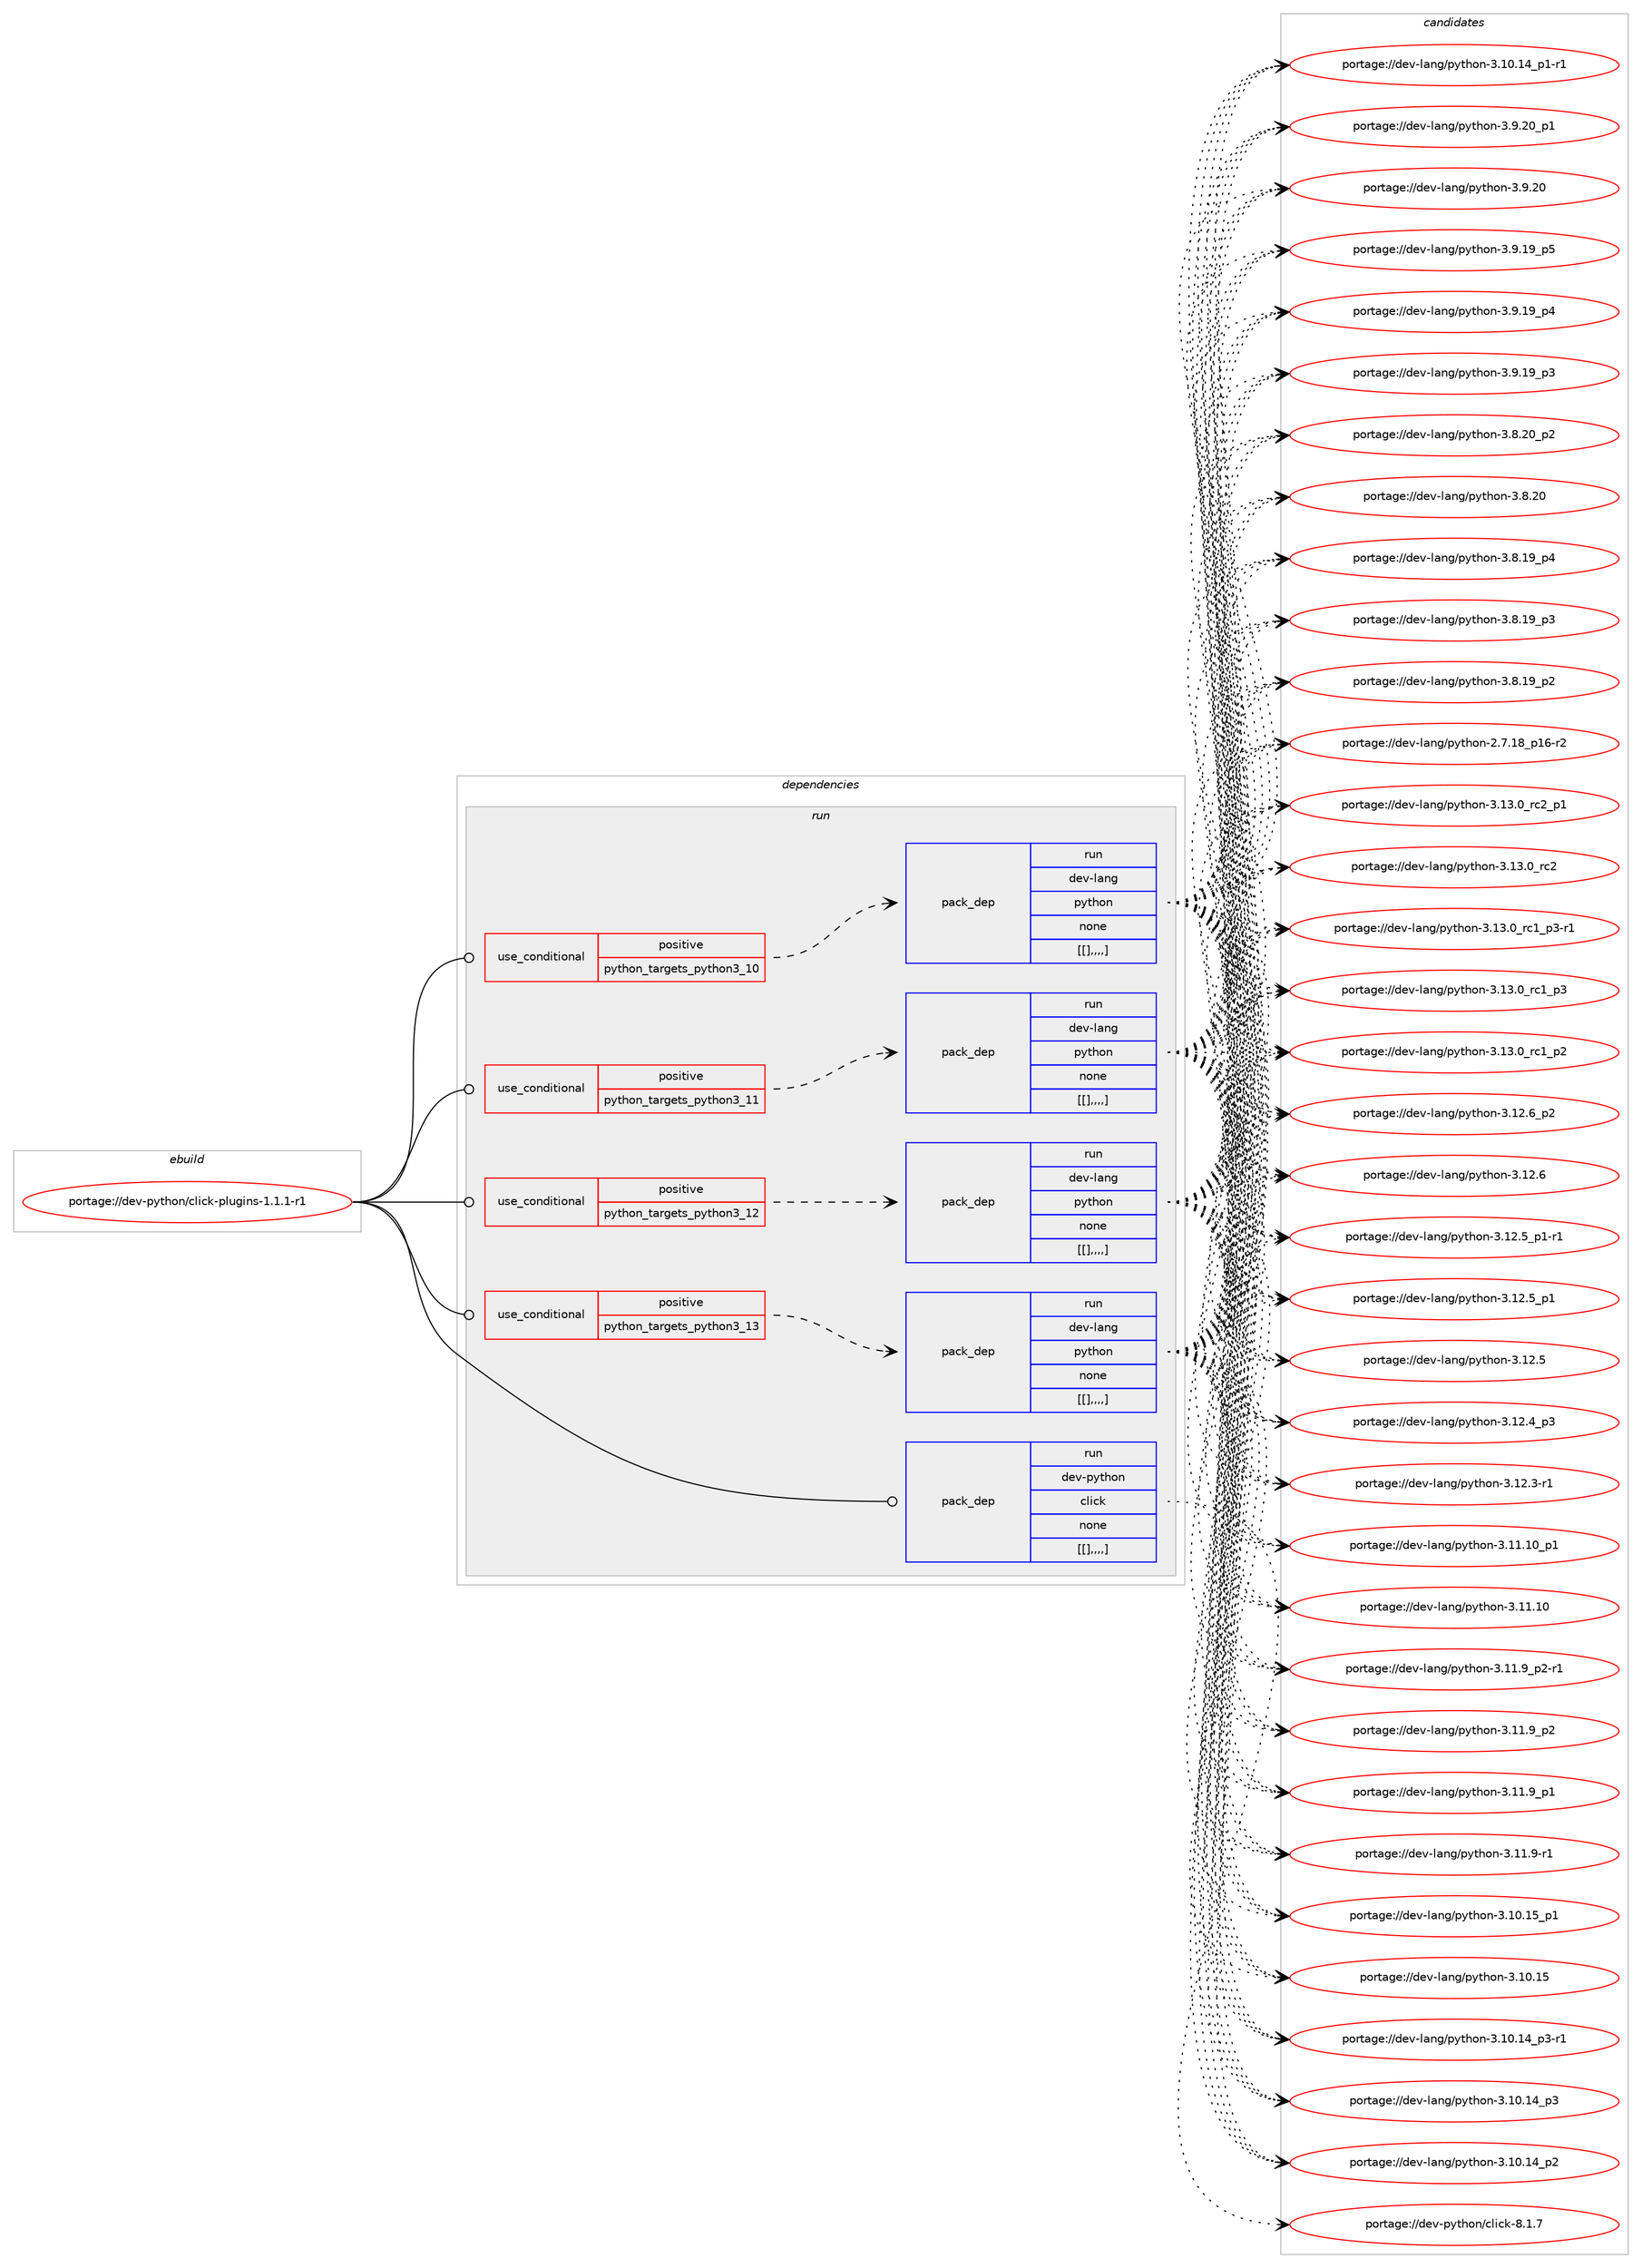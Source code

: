 digraph prolog {

# *************
# Graph options
# *************

newrank=true;
concentrate=true;
compound=true;
graph [rankdir=LR,fontname=Helvetica,fontsize=10,ranksep=1.5];#, ranksep=2.5, nodesep=0.2];
edge  [arrowhead=vee];
node  [fontname=Helvetica,fontsize=10];

# **********
# The ebuild
# **********

subgraph cluster_leftcol {
color=gray;
label=<<i>ebuild</i>>;
id [label="portage://dev-python/click-plugins-1.1.1-r1", color=red, width=4, href="../dev-python/click-plugins-1.1.1-r1.svg"];
}

# ****************
# The dependencies
# ****************

subgraph cluster_midcol {
color=gray;
label=<<i>dependencies</i>>;
subgraph cluster_compile {
fillcolor="#eeeeee";
style=filled;
label=<<i>compile</i>>;
}
subgraph cluster_compileandrun {
fillcolor="#eeeeee";
style=filled;
label=<<i>compile and run</i>>;
}
subgraph cluster_run {
fillcolor="#eeeeee";
style=filled;
label=<<i>run</i>>;
subgraph cond32846 {
dependency145584 [label=<<TABLE BORDER="0" CELLBORDER="1" CELLSPACING="0" CELLPADDING="4"><TR><TD ROWSPAN="3" CELLPADDING="10">use_conditional</TD></TR><TR><TD>positive</TD></TR><TR><TD>python_targets_python3_10</TD></TR></TABLE>>, shape=none, color=red];
subgraph pack111526 {
dependency145585 [label=<<TABLE BORDER="0" CELLBORDER="1" CELLSPACING="0" CELLPADDING="4" WIDTH="220"><TR><TD ROWSPAN="6" CELLPADDING="30">pack_dep</TD></TR><TR><TD WIDTH="110">run</TD></TR><TR><TD>dev-lang</TD></TR><TR><TD>python</TD></TR><TR><TD>none</TD></TR><TR><TD>[[],,,,]</TD></TR></TABLE>>, shape=none, color=blue];
}
dependency145584:e -> dependency145585:w [weight=20,style="dashed",arrowhead="vee"];
}
id:e -> dependency145584:w [weight=20,style="solid",arrowhead="odot"];
subgraph cond32847 {
dependency145586 [label=<<TABLE BORDER="0" CELLBORDER="1" CELLSPACING="0" CELLPADDING="4"><TR><TD ROWSPAN="3" CELLPADDING="10">use_conditional</TD></TR><TR><TD>positive</TD></TR><TR><TD>python_targets_python3_11</TD></TR></TABLE>>, shape=none, color=red];
subgraph pack111527 {
dependency145587 [label=<<TABLE BORDER="0" CELLBORDER="1" CELLSPACING="0" CELLPADDING="4" WIDTH="220"><TR><TD ROWSPAN="6" CELLPADDING="30">pack_dep</TD></TR><TR><TD WIDTH="110">run</TD></TR><TR><TD>dev-lang</TD></TR><TR><TD>python</TD></TR><TR><TD>none</TD></TR><TR><TD>[[],,,,]</TD></TR></TABLE>>, shape=none, color=blue];
}
dependency145586:e -> dependency145587:w [weight=20,style="dashed",arrowhead="vee"];
}
id:e -> dependency145586:w [weight=20,style="solid",arrowhead="odot"];
subgraph cond32848 {
dependency145588 [label=<<TABLE BORDER="0" CELLBORDER="1" CELLSPACING="0" CELLPADDING="4"><TR><TD ROWSPAN="3" CELLPADDING="10">use_conditional</TD></TR><TR><TD>positive</TD></TR><TR><TD>python_targets_python3_12</TD></TR></TABLE>>, shape=none, color=red];
subgraph pack111528 {
dependency145589 [label=<<TABLE BORDER="0" CELLBORDER="1" CELLSPACING="0" CELLPADDING="4" WIDTH="220"><TR><TD ROWSPAN="6" CELLPADDING="30">pack_dep</TD></TR><TR><TD WIDTH="110">run</TD></TR><TR><TD>dev-lang</TD></TR><TR><TD>python</TD></TR><TR><TD>none</TD></TR><TR><TD>[[],,,,]</TD></TR></TABLE>>, shape=none, color=blue];
}
dependency145588:e -> dependency145589:w [weight=20,style="dashed",arrowhead="vee"];
}
id:e -> dependency145588:w [weight=20,style="solid",arrowhead="odot"];
subgraph cond32849 {
dependency145590 [label=<<TABLE BORDER="0" CELLBORDER="1" CELLSPACING="0" CELLPADDING="4"><TR><TD ROWSPAN="3" CELLPADDING="10">use_conditional</TD></TR><TR><TD>positive</TD></TR><TR><TD>python_targets_python3_13</TD></TR></TABLE>>, shape=none, color=red];
subgraph pack111529 {
dependency145591 [label=<<TABLE BORDER="0" CELLBORDER="1" CELLSPACING="0" CELLPADDING="4" WIDTH="220"><TR><TD ROWSPAN="6" CELLPADDING="30">pack_dep</TD></TR><TR><TD WIDTH="110">run</TD></TR><TR><TD>dev-lang</TD></TR><TR><TD>python</TD></TR><TR><TD>none</TD></TR><TR><TD>[[],,,,]</TD></TR></TABLE>>, shape=none, color=blue];
}
dependency145590:e -> dependency145591:w [weight=20,style="dashed",arrowhead="vee"];
}
id:e -> dependency145590:w [weight=20,style="solid",arrowhead="odot"];
subgraph pack111530 {
dependency145592 [label=<<TABLE BORDER="0" CELLBORDER="1" CELLSPACING="0" CELLPADDING="4" WIDTH="220"><TR><TD ROWSPAN="6" CELLPADDING="30">pack_dep</TD></TR><TR><TD WIDTH="110">run</TD></TR><TR><TD>dev-python</TD></TR><TR><TD>click</TD></TR><TR><TD>none</TD></TR><TR><TD>[[],,,,]</TD></TR></TABLE>>, shape=none, color=blue];
}
id:e -> dependency145592:w [weight=20,style="solid",arrowhead="odot"];
}
}

# **************
# The candidates
# **************

subgraph cluster_choices {
rank=same;
color=gray;
label=<<i>candidates</i>>;

subgraph choice111526 {
color=black;
nodesep=1;
choice100101118451089711010347112121116104111110455146495146489511499509511249 [label="portage://dev-lang/python-3.13.0_rc2_p1", color=red, width=4,href="../dev-lang/python-3.13.0_rc2_p1.svg"];
choice10010111845108971101034711212111610411111045514649514648951149950 [label="portage://dev-lang/python-3.13.0_rc2", color=red, width=4,href="../dev-lang/python-3.13.0_rc2.svg"];
choice1001011184510897110103471121211161041111104551464951464895114994995112514511449 [label="portage://dev-lang/python-3.13.0_rc1_p3-r1", color=red, width=4,href="../dev-lang/python-3.13.0_rc1_p3-r1.svg"];
choice100101118451089711010347112121116104111110455146495146489511499499511251 [label="portage://dev-lang/python-3.13.0_rc1_p3", color=red, width=4,href="../dev-lang/python-3.13.0_rc1_p3.svg"];
choice100101118451089711010347112121116104111110455146495146489511499499511250 [label="portage://dev-lang/python-3.13.0_rc1_p2", color=red, width=4,href="../dev-lang/python-3.13.0_rc1_p2.svg"];
choice100101118451089711010347112121116104111110455146495046549511250 [label="portage://dev-lang/python-3.12.6_p2", color=red, width=4,href="../dev-lang/python-3.12.6_p2.svg"];
choice10010111845108971101034711212111610411111045514649504654 [label="portage://dev-lang/python-3.12.6", color=red, width=4,href="../dev-lang/python-3.12.6.svg"];
choice1001011184510897110103471121211161041111104551464950465395112494511449 [label="portage://dev-lang/python-3.12.5_p1-r1", color=red, width=4,href="../dev-lang/python-3.12.5_p1-r1.svg"];
choice100101118451089711010347112121116104111110455146495046539511249 [label="portage://dev-lang/python-3.12.5_p1", color=red, width=4,href="../dev-lang/python-3.12.5_p1.svg"];
choice10010111845108971101034711212111610411111045514649504653 [label="portage://dev-lang/python-3.12.5", color=red, width=4,href="../dev-lang/python-3.12.5.svg"];
choice100101118451089711010347112121116104111110455146495046529511251 [label="portage://dev-lang/python-3.12.4_p3", color=red, width=4,href="../dev-lang/python-3.12.4_p3.svg"];
choice100101118451089711010347112121116104111110455146495046514511449 [label="portage://dev-lang/python-3.12.3-r1", color=red, width=4,href="../dev-lang/python-3.12.3-r1.svg"];
choice10010111845108971101034711212111610411111045514649494649489511249 [label="portage://dev-lang/python-3.11.10_p1", color=red, width=4,href="../dev-lang/python-3.11.10_p1.svg"];
choice1001011184510897110103471121211161041111104551464949464948 [label="portage://dev-lang/python-3.11.10", color=red, width=4,href="../dev-lang/python-3.11.10.svg"];
choice1001011184510897110103471121211161041111104551464949465795112504511449 [label="portage://dev-lang/python-3.11.9_p2-r1", color=red, width=4,href="../dev-lang/python-3.11.9_p2-r1.svg"];
choice100101118451089711010347112121116104111110455146494946579511250 [label="portage://dev-lang/python-3.11.9_p2", color=red, width=4,href="../dev-lang/python-3.11.9_p2.svg"];
choice100101118451089711010347112121116104111110455146494946579511249 [label="portage://dev-lang/python-3.11.9_p1", color=red, width=4,href="../dev-lang/python-3.11.9_p1.svg"];
choice100101118451089711010347112121116104111110455146494946574511449 [label="portage://dev-lang/python-3.11.9-r1", color=red, width=4,href="../dev-lang/python-3.11.9-r1.svg"];
choice10010111845108971101034711212111610411111045514649484649539511249 [label="portage://dev-lang/python-3.10.15_p1", color=red, width=4,href="../dev-lang/python-3.10.15_p1.svg"];
choice1001011184510897110103471121211161041111104551464948464953 [label="portage://dev-lang/python-3.10.15", color=red, width=4,href="../dev-lang/python-3.10.15.svg"];
choice100101118451089711010347112121116104111110455146494846495295112514511449 [label="portage://dev-lang/python-3.10.14_p3-r1", color=red, width=4,href="../dev-lang/python-3.10.14_p3-r1.svg"];
choice10010111845108971101034711212111610411111045514649484649529511251 [label="portage://dev-lang/python-3.10.14_p3", color=red, width=4,href="../dev-lang/python-3.10.14_p3.svg"];
choice10010111845108971101034711212111610411111045514649484649529511250 [label="portage://dev-lang/python-3.10.14_p2", color=red, width=4,href="../dev-lang/python-3.10.14_p2.svg"];
choice100101118451089711010347112121116104111110455146494846495295112494511449 [label="portage://dev-lang/python-3.10.14_p1-r1", color=red, width=4,href="../dev-lang/python-3.10.14_p1-r1.svg"];
choice100101118451089711010347112121116104111110455146574650489511249 [label="portage://dev-lang/python-3.9.20_p1", color=red, width=4,href="../dev-lang/python-3.9.20_p1.svg"];
choice10010111845108971101034711212111610411111045514657465048 [label="portage://dev-lang/python-3.9.20", color=red, width=4,href="../dev-lang/python-3.9.20.svg"];
choice100101118451089711010347112121116104111110455146574649579511253 [label="portage://dev-lang/python-3.9.19_p5", color=red, width=4,href="../dev-lang/python-3.9.19_p5.svg"];
choice100101118451089711010347112121116104111110455146574649579511252 [label="portage://dev-lang/python-3.9.19_p4", color=red, width=4,href="../dev-lang/python-3.9.19_p4.svg"];
choice100101118451089711010347112121116104111110455146574649579511251 [label="portage://dev-lang/python-3.9.19_p3", color=red, width=4,href="../dev-lang/python-3.9.19_p3.svg"];
choice100101118451089711010347112121116104111110455146564650489511250 [label="portage://dev-lang/python-3.8.20_p2", color=red, width=4,href="../dev-lang/python-3.8.20_p2.svg"];
choice10010111845108971101034711212111610411111045514656465048 [label="portage://dev-lang/python-3.8.20", color=red, width=4,href="../dev-lang/python-3.8.20.svg"];
choice100101118451089711010347112121116104111110455146564649579511252 [label="portage://dev-lang/python-3.8.19_p4", color=red, width=4,href="../dev-lang/python-3.8.19_p4.svg"];
choice100101118451089711010347112121116104111110455146564649579511251 [label="portage://dev-lang/python-3.8.19_p3", color=red, width=4,href="../dev-lang/python-3.8.19_p3.svg"];
choice100101118451089711010347112121116104111110455146564649579511250 [label="portage://dev-lang/python-3.8.19_p2", color=red, width=4,href="../dev-lang/python-3.8.19_p2.svg"];
choice100101118451089711010347112121116104111110455046554649569511249544511450 [label="portage://dev-lang/python-2.7.18_p16-r2", color=red, width=4,href="../dev-lang/python-2.7.18_p16-r2.svg"];
dependency145585:e -> choice100101118451089711010347112121116104111110455146495146489511499509511249:w [style=dotted,weight="100"];
dependency145585:e -> choice10010111845108971101034711212111610411111045514649514648951149950:w [style=dotted,weight="100"];
dependency145585:e -> choice1001011184510897110103471121211161041111104551464951464895114994995112514511449:w [style=dotted,weight="100"];
dependency145585:e -> choice100101118451089711010347112121116104111110455146495146489511499499511251:w [style=dotted,weight="100"];
dependency145585:e -> choice100101118451089711010347112121116104111110455146495146489511499499511250:w [style=dotted,weight="100"];
dependency145585:e -> choice100101118451089711010347112121116104111110455146495046549511250:w [style=dotted,weight="100"];
dependency145585:e -> choice10010111845108971101034711212111610411111045514649504654:w [style=dotted,weight="100"];
dependency145585:e -> choice1001011184510897110103471121211161041111104551464950465395112494511449:w [style=dotted,weight="100"];
dependency145585:e -> choice100101118451089711010347112121116104111110455146495046539511249:w [style=dotted,weight="100"];
dependency145585:e -> choice10010111845108971101034711212111610411111045514649504653:w [style=dotted,weight="100"];
dependency145585:e -> choice100101118451089711010347112121116104111110455146495046529511251:w [style=dotted,weight="100"];
dependency145585:e -> choice100101118451089711010347112121116104111110455146495046514511449:w [style=dotted,weight="100"];
dependency145585:e -> choice10010111845108971101034711212111610411111045514649494649489511249:w [style=dotted,weight="100"];
dependency145585:e -> choice1001011184510897110103471121211161041111104551464949464948:w [style=dotted,weight="100"];
dependency145585:e -> choice1001011184510897110103471121211161041111104551464949465795112504511449:w [style=dotted,weight="100"];
dependency145585:e -> choice100101118451089711010347112121116104111110455146494946579511250:w [style=dotted,weight="100"];
dependency145585:e -> choice100101118451089711010347112121116104111110455146494946579511249:w [style=dotted,weight="100"];
dependency145585:e -> choice100101118451089711010347112121116104111110455146494946574511449:w [style=dotted,weight="100"];
dependency145585:e -> choice10010111845108971101034711212111610411111045514649484649539511249:w [style=dotted,weight="100"];
dependency145585:e -> choice1001011184510897110103471121211161041111104551464948464953:w [style=dotted,weight="100"];
dependency145585:e -> choice100101118451089711010347112121116104111110455146494846495295112514511449:w [style=dotted,weight="100"];
dependency145585:e -> choice10010111845108971101034711212111610411111045514649484649529511251:w [style=dotted,weight="100"];
dependency145585:e -> choice10010111845108971101034711212111610411111045514649484649529511250:w [style=dotted,weight="100"];
dependency145585:e -> choice100101118451089711010347112121116104111110455146494846495295112494511449:w [style=dotted,weight="100"];
dependency145585:e -> choice100101118451089711010347112121116104111110455146574650489511249:w [style=dotted,weight="100"];
dependency145585:e -> choice10010111845108971101034711212111610411111045514657465048:w [style=dotted,weight="100"];
dependency145585:e -> choice100101118451089711010347112121116104111110455146574649579511253:w [style=dotted,weight="100"];
dependency145585:e -> choice100101118451089711010347112121116104111110455146574649579511252:w [style=dotted,weight="100"];
dependency145585:e -> choice100101118451089711010347112121116104111110455146574649579511251:w [style=dotted,weight="100"];
dependency145585:e -> choice100101118451089711010347112121116104111110455146564650489511250:w [style=dotted,weight="100"];
dependency145585:e -> choice10010111845108971101034711212111610411111045514656465048:w [style=dotted,weight="100"];
dependency145585:e -> choice100101118451089711010347112121116104111110455146564649579511252:w [style=dotted,weight="100"];
dependency145585:e -> choice100101118451089711010347112121116104111110455146564649579511251:w [style=dotted,weight="100"];
dependency145585:e -> choice100101118451089711010347112121116104111110455146564649579511250:w [style=dotted,weight="100"];
dependency145585:e -> choice100101118451089711010347112121116104111110455046554649569511249544511450:w [style=dotted,weight="100"];
}
subgraph choice111527 {
color=black;
nodesep=1;
choice100101118451089711010347112121116104111110455146495146489511499509511249 [label="portage://dev-lang/python-3.13.0_rc2_p1", color=red, width=4,href="../dev-lang/python-3.13.0_rc2_p1.svg"];
choice10010111845108971101034711212111610411111045514649514648951149950 [label="portage://dev-lang/python-3.13.0_rc2", color=red, width=4,href="../dev-lang/python-3.13.0_rc2.svg"];
choice1001011184510897110103471121211161041111104551464951464895114994995112514511449 [label="portage://dev-lang/python-3.13.0_rc1_p3-r1", color=red, width=4,href="../dev-lang/python-3.13.0_rc1_p3-r1.svg"];
choice100101118451089711010347112121116104111110455146495146489511499499511251 [label="portage://dev-lang/python-3.13.0_rc1_p3", color=red, width=4,href="../dev-lang/python-3.13.0_rc1_p3.svg"];
choice100101118451089711010347112121116104111110455146495146489511499499511250 [label="portage://dev-lang/python-3.13.0_rc1_p2", color=red, width=4,href="../dev-lang/python-3.13.0_rc1_p2.svg"];
choice100101118451089711010347112121116104111110455146495046549511250 [label="portage://dev-lang/python-3.12.6_p2", color=red, width=4,href="../dev-lang/python-3.12.6_p2.svg"];
choice10010111845108971101034711212111610411111045514649504654 [label="portage://dev-lang/python-3.12.6", color=red, width=4,href="../dev-lang/python-3.12.6.svg"];
choice1001011184510897110103471121211161041111104551464950465395112494511449 [label="portage://dev-lang/python-3.12.5_p1-r1", color=red, width=4,href="../dev-lang/python-3.12.5_p1-r1.svg"];
choice100101118451089711010347112121116104111110455146495046539511249 [label="portage://dev-lang/python-3.12.5_p1", color=red, width=4,href="../dev-lang/python-3.12.5_p1.svg"];
choice10010111845108971101034711212111610411111045514649504653 [label="portage://dev-lang/python-3.12.5", color=red, width=4,href="../dev-lang/python-3.12.5.svg"];
choice100101118451089711010347112121116104111110455146495046529511251 [label="portage://dev-lang/python-3.12.4_p3", color=red, width=4,href="../dev-lang/python-3.12.4_p3.svg"];
choice100101118451089711010347112121116104111110455146495046514511449 [label="portage://dev-lang/python-3.12.3-r1", color=red, width=4,href="../dev-lang/python-3.12.3-r1.svg"];
choice10010111845108971101034711212111610411111045514649494649489511249 [label="portage://dev-lang/python-3.11.10_p1", color=red, width=4,href="../dev-lang/python-3.11.10_p1.svg"];
choice1001011184510897110103471121211161041111104551464949464948 [label="portage://dev-lang/python-3.11.10", color=red, width=4,href="../dev-lang/python-3.11.10.svg"];
choice1001011184510897110103471121211161041111104551464949465795112504511449 [label="portage://dev-lang/python-3.11.9_p2-r1", color=red, width=4,href="../dev-lang/python-3.11.9_p2-r1.svg"];
choice100101118451089711010347112121116104111110455146494946579511250 [label="portage://dev-lang/python-3.11.9_p2", color=red, width=4,href="../dev-lang/python-3.11.9_p2.svg"];
choice100101118451089711010347112121116104111110455146494946579511249 [label="portage://dev-lang/python-3.11.9_p1", color=red, width=4,href="../dev-lang/python-3.11.9_p1.svg"];
choice100101118451089711010347112121116104111110455146494946574511449 [label="portage://dev-lang/python-3.11.9-r1", color=red, width=4,href="../dev-lang/python-3.11.9-r1.svg"];
choice10010111845108971101034711212111610411111045514649484649539511249 [label="portage://dev-lang/python-3.10.15_p1", color=red, width=4,href="../dev-lang/python-3.10.15_p1.svg"];
choice1001011184510897110103471121211161041111104551464948464953 [label="portage://dev-lang/python-3.10.15", color=red, width=4,href="../dev-lang/python-3.10.15.svg"];
choice100101118451089711010347112121116104111110455146494846495295112514511449 [label="portage://dev-lang/python-3.10.14_p3-r1", color=red, width=4,href="../dev-lang/python-3.10.14_p3-r1.svg"];
choice10010111845108971101034711212111610411111045514649484649529511251 [label="portage://dev-lang/python-3.10.14_p3", color=red, width=4,href="../dev-lang/python-3.10.14_p3.svg"];
choice10010111845108971101034711212111610411111045514649484649529511250 [label="portage://dev-lang/python-3.10.14_p2", color=red, width=4,href="../dev-lang/python-3.10.14_p2.svg"];
choice100101118451089711010347112121116104111110455146494846495295112494511449 [label="portage://dev-lang/python-3.10.14_p1-r1", color=red, width=4,href="../dev-lang/python-3.10.14_p1-r1.svg"];
choice100101118451089711010347112121116104111110455146574650489511249 [label="portage://dev-lang/python-3.9.20_p1", color=red, width=4,href="../dev-lang/python-3.9.20_p1.svg"];
choice10010111845108971101034711212111610411111045514657465048 [label="portage://dev-lang/python-3.9.20", color=red, width=4,href="../dev-lang/python-3.9.20.svg"];
choice100101118451089711010347112121116104111110455146574649579511253 [label="portage://dev-lang/python-3.9.19_p5", color=red, width=4,href="../dev-lang/python-3.9.19_p5.svg"];
choice100101118451089711010347112121116104111110455146574649579511252 [label="portage://dev-lang/python-3.9.19_p4", color=red, width=4,href="../dev-lang/python-3.9.19_p4.svg"];
choice100101118451089711010347112121116104111110455146574649579511251 [label="portage://dev-lang/python-3.9.19_p3", color=red, width=4,href="../dev-lang/python-3.9.19_p3.svg"];
choice100101118451089711010347112121116104111110455146564650489511250 [label="portage://dev-lang/python-3.8.20_p2", color=red, width=4,href="../dev-lang/python-3.8.20_p2.svg"];
choice10010111845108971101034711212111610411111045514656465048 [label="portage://dev-lang/python-3.8.20", color=red, width=4,href="../dev-lang/python-3.8.20.svg"];
choice100101118451089711010347112121116104111110455146564649579511252 [label="portage://dev-lang/python-3.8.19_p4", color=red, width=4,href="../dev-lang/python-3.8.19_p4.svg"];
choice100101118451089711010347112121116104111110455146564649579511251 [label="portage://dev-lang/python-3.8.19_p3", color=red, width=4,href="../dev-lang/python-3.8.19_p3.svg"];
choice100101118451089711010347112121116104111110455146564649579511250 [label="portage://dev-lang/python-3.8.19_p2", color=red, width=4,href="../dev-lang/python-3.8.19_p2.svg"];
choice100101118451089711010347112121116104111110455046554649569511249544511450 [label="portage://dev-lang/python-2.7.18_p16-r2", color=red, width=4,href="../dev-lang/python-2.7.18_p16-r2.svg"];
dependency145587:e -> choice100101118451089711010347112121116104111110455146495146489511499509511249:w [style=dotted,weight="100"];
dependency145587:e -> choice10010111845108971101034711212111610411111045514649514648951149950:w [style=dotted,weight="100"];
dependency145587:e -> choice1001011184510897110103471121211161041111104551464951464895114994995112514511449:w [style=dotted,weight="100"];
dependency145587:e -> choice100101118451089711010347112121116104111110455146495146489511499499511251:w [style=dotted,weight="100"];
dependency145587:e -> choice100101118451089711010347112121116104111110455146495146489511499499511250:w [style=dotted,weight="100"];
dependency145587:e -> choice100101118451089711010347112121116104111110455146495046549511250:w [style=dotted,weight="100"];
dependency145587:e -> choice10010111845108971101034711212111610411111045514649504654:w [style=dotted,weight="100"];
dependency145587:e -> choice1001011184510897110103471121211161041111104551464950465395112494511449:w [style=dotted,weight="100"];
dependency145587:e -> choice100101118451089711010347112121116104111110455146495046539511249:w [style=dotted,weight="100"];
dependency145587:e -> choice10010111845108971101034711212111610411111045514649504653:w [style=dotted,weight="100"];
dependency145587:e -> choice100101118451089711010347112121116104111110455146495046529511251:w [style=dotted,weight="100"];
dependency145587:e -> choice100101118451089711010347112121116104111110455146495046514511449:w [style=dotted,weight="100"];
dependency145587:e -> choice10010111845108971101034711212111610411111045514649494649489511249:w [style=dotted,weight="100"];
dependency145587:e -> choice1001011184510897110103471121211161041111104551464949464948:w [style=dotted,weight="100"];
dependency145587:e -> choice1001011184510897110103471121211161041111104551464949465795112504511449:w [style=dotted,weight="100"];
dependency145587:e -> choice100101118451089711010347112121116104111110455146494946579511250:w [style=dotted,weight="100"];
dependency145587:e -> choice100101118451089711010347112121116104111110455146494946579511249:w [style=dotted,weight="100"];
dependency145587:e -> choice100101118451089711010347112121116104111110455146494946574511449:w [style=dotted,weight="100"];
dependency145587:e -> choice10010111845108971101034711212111610411111045514649484649539511249:w [style=dotted,weight="100"];
dependency145587:e -> choice1001011184510897110103471121211161041111104551464948464953:w [style=dotted,weight="100"];
dependency145587:e -> choice100101118451089711010347112121116104111110455146494846495295112514511449:w [style=dotted,weight="100"];
dependency145587:e -> choice10010111845108971101034711212111610411111045514649484649529511251:w [style=dotted,weight="100"];
dependency145587:e -> choice10010111845108971101034711212111610411111045514649484649529511250:w [style=dotted,weight="100"];
dependency145587:e -> choice100101118451089711010347112121116104111110455146494846495295112494511449:w [style=dotted,weight="100"];
dependency145587:e -> choice100101118451089711010347112121116104111110455146574650489511249:w [style=dotted,weight="100"];
dependency145587:e -> choice10010111845108971101034711212111610411111045514657465048:w [style=dotted,weight="100"];
dependency145587:e -> choice100101118451089711010347112121116104111110455146574649579511253:w [style=dotted,weight="100"];
dependency145587:e -> choice100101118451089711010347112121116104111110455146574649579511252:w [style=dotted,weight="100"];
dependency145587:e -> choice100101118451089711010347112121116104111110455146574649579511251:w [style=dotted,weight="100"];
dependency145587:e -> choice100101118451089711010347112121116104111110455146564650489511250:w [style=dotted,weight="100"];
dependency145587:e -> choice10010111845108971101034711212111610411111045514656465048:w [style=dotted,weight="100"];
dependency145587:e -> choice100101118451089711010347112121116104111110455146564649579511252:w [style=dotted,weight="100"];
dependency145587:e -> choice100101118451089711010347112121116104111110455146564649579511251:w [style=dotted,weight="100"];
dependency145587:e -> choice100101118451089711010347112121116104111110455146564649579511250:w [style=dotted,weight="100"];
dependency145587:e -> choice100101118451089711010347112121116104111110455046554649569511249544511450:w [style=dotted,weight="100"];
}
subgraph choice111528 {
color=black;
nodesep=1;
choice100101118451089711010347112121116104111110455146495146489511499509511249 [label="portage://dev-lang/python-3.13.0_rc2_p1", color=red, width=4,href="../dev-lang/python-3.13.0_rc2_p1.svg"];
choice10010111845108971101034711212111610411111045514649514648951149950 [label="portage://dev-lang/python-3.13.0_rc2", color=red, width=4,href="../dev-lang/python-3.13.0_rc2.svg"];
choice1001011184510897110103471121211161041111104551464951464895114994995112514511449 [label="portage://dev-lang/python-3.13.0_rc1_p3-r1", color=red, width=4,href="../dev-lang/python-3.13.0_rc1_p3-r1.svg"];
choice100101118451089711010347112121116104111110455146495146489511499499511251 [label="portage://dev-lang/python-3.13.0_rc1_p3", color=red, width=4,href="../dev-lang/python-3.13.0_rc1_p3.svg"];
choice100101118451089711010347112121116104111110455146495146489511499499511250 [label="portage://dev-lang/python-3.13.0_rc1_p2", color=red, width=4,href="../dev-lang/python-3.13.0_rc1_p2.svg"];
choice100101118451089711010347112121116104111110455146495046549511250 [label="portage://dev-lang/python-3.12.6_p2", color=red, width=4,href="../dev-lang/python-3.12.6_p2.svg"];
choice10010111845108971101034711212111610411111045514649504654 [label="portage://dev-lang/python-3.12.6", color=red, width=4,href="../dev-lang/python-3.12.6.svg"];
choice1001011184510897110103471121211161041111104551464950465395112494511449 [label="portage://dev-lang/python-3.12.5_p1-r1", color=red, width=4,href="../dev-lang/python-3.12.5_p1-r1.svg"];
choice100101118451089711010347112121116104111110455146495046539511249 [label="portage://dev-lang/python-3.12.5_p1", color=red, width=4,href="../dev-lang/python-3.12.5_p1.svg"];
choice10010111845108971101034711212111610411111045514649504653 [label="portage://dev-lang/python-3.12.5", color=red, width=4,href="../dev-lang/python-3.12.5.svg"];
choice100101118451089711010347112121116104111110455146495046529511251 [label="portage://dev-lang/python-3.12.4_p3", color=red, width=4,href="../dev-lang/python-3.12.4_p3.svg"];
choice100101118451089711010347112121116104111110455146495046514511449 [label="portage://dev-lang/python-3.12.3-r1", color=red, width=4,href="../dev-lang/python-3.12.3-r1.svg"];
choice10010111845108971101034711212111610411111045514649494649489511249 [label="portage://dev-lang/python-3.11.10_p1", color=red, width=4,href="../dev-lang/python-3.11.10_p1.svg"];
choice1001011184510897110103471121211161041111104551464949464948 [label="portage://dev-lang/python-3.11.10", color=red, width=4,href="../dev-lang/python-3.11.10.svg"];
choice1001011184510897110103471121211161041111104551464949465795112504511449 [label="portage://dev-lang/python-3.11.9_p2-r1", color=red, width=4,href="../dev-lang/python-3.11.9_p2-r1.svg"];
choice100101118451089711010347112121116104111110455146494946579511250 [label="portage://dev-lang/python-3.11.9_p2", color=red, width=4,href="../dev-lang/python-3.11.9_p2.svg"];
choice100101118451089711010347112121116104111110455146494946579511249 [label="portage://dev-lang/python-3.11.9_p1", color=red, width=4,href="../dev-lang/python-3.11.9_p1.svg"];
choice100101118451089711010347112121116104111110455146494946574511449 [label="portage://dev-lang/python-3.11.9-r1", color=red, width=4,href="../dev-lang/python-3.11.9-r1.svg"];
choice10010111845108971101034711212111610411111045514649484649539511249 [label="portage://dev-lang/python-3.10.15_p1", color=red, width=4,href="../dev-lang/python-3.10.15_p1.svg"];
choice1001011184510897110103471121211161041111104551464948464953 [label="portage://dev-lang/python-3.10.15", color=red, width=4,href="../dev-lang/python-3.10.15.svg"];
choice100101118451089711010347112121116104111110455146494846495295112514511449 [label="portage://dev-lang/python-3.10.14_p3-r1", color=red, width=4,href="../dev-lang/python-3.10.14_p3-r1.svg"];
choice10010111845108971101034711212111610411111045514649484649529511251 [label="portage://dev-lang/python-3.10.14_p3", color=red, width=4,href="../dev-lang/python-3.10.14_p3.svg"];
choice10010111845108971101034711212111610411111045514649484649529511250 [label="portage://dev-lang/python-3.10.14_p2", color=red, width=4,href="../dev-lang/python-3.10.14_p2.svg"];
choice100101118451089711010347112121116104111110455146494846495295112494511449 [label="portage://dev-lang/python-3.10.14_p1-r1", color=red, width=4,href="../dev-lang/python-3.10.14_p1-r1.svg"];
choice100101118451089711010347112121116104111110455146574650489511249 [label="portage://dev-lang/python-3.9.20_p1", color=red, width=4,href="../dev-lang/python-3.9.20_p1.svg"];
choice10010111845108971101034711212111610411111045514657465048 [label="portage://dev-lang/python-3.9.20", color=red, width=4,href="../dev-lang/python-3.9.20.svg"];
choice100101118451089711010347112121116104111110455146574649579511253 [label="portage://dev-lang/python-3.9.19_p5", color=red, width=4,href="../dev-lang/python-3.9.19_p5.svg"];
choice100101118451089711010347112121116104111110455146574649579511252 [label="portage://dev-lang/python-3.9.19_p4", color=red, width=4,href="../dev-lang/python-3.9.19_p4.svg"];
choice100101118451089711010347112121116104111110455146574649579511251 [label="portage://dev-lang/python-3.9.19_p3", color=red, width=4,href="../dev-lang/python-3.9.19_p3.svg"];
choice100101118451089711010347112121116104111110455146564650489511250 [label="portage://dev-lang/python-3.8.20_p2", color=red, width=4,href="../dev-lang/python-3.8.20_p2.svg"];
choice10010111845108971101034711212111610411111045514656465048 [label="portage://dev-lang/python-3.8.20", color=red, width=4,href="../dev-lang/python-3.8.20.svg"];
choice100101118451089711010347112121116104111110455146564649579511252 [label="portage://dev-lang/python-3.8.19_p4", color=red, width=4,href="../dev-lang/python-3.8.19_p4.svg"];
choice100101118451089711010347112121116104111110455146564649579511251 [label="portage://dev-lang/python-3.8.19_p3", color=red, width=4,href="../dev-lang/python-3.8.19_p3.svg"];
choice100101118451089711010347112121116104111110455146564649579511250 [label="portage://dev-lang/python-3.8.19_p2", color=red, width=4,href="../dev-lang/python-3.8.19_p2.svg"];
choice100101118451089711010347112121116104111110455046554649569511249544511450 [label="portage://dev-lang/python-2.7.18_p16-r2", color=red, width=4,href="../dev-lang/python-2.7.18_p16-r2.svg"];
dependency145589:e -> choice100101118451089711010347112121116104111110455146495146489511499509511249:w [style=dotted,weight="100"];
dependency145589:e -> choice10010111845108971101034711212111610411111045514649514648951149950:w [style=dotted,weight="100"];
dependency145589:e -> choice1001011184510897110103471121211161041111104551464951464895114994995112514511449:w [style=dotted,weight="100"];
dependency145589:e -> choice100101118451089711010347112121116104111110455146495146489511499499511251:w [style=dotted,weight="100"];
dependency145589:e -> choice100101118451089711010347112121116104111110455146495146489511499499511250:w [style=dotted,weight="100"];
dependency145589:e -> choice100101118451089711010347112121116104111110455146495046549511250:w [style=dotted,weight="100"];
dependency145589:e -> choice10010111845108971101034711212111610411111045514649504654:w [style=dotted,weight="100"];
dependency145589:e -> choice1001011184510897110103471121211161041111104551464950465395112494511449:w [style=dotted,weight="100"];
dependency145589:e -> choice100101118451089711010347112121116104111110455146495046539511249:w [style=dotted,weight="100"];
dependency145589:e -> choice10010111845108971101034711212111610411111045514649504653:w [style=dotted,weight="100"];
dependency145589:e -> choice100101118451089711010347112121116104111110455146495046529511251:w [style=dotted,weight="100"];
dependency145589:e -> choice100101118451089711010347112121116104111110455146495046514511449:w [style=dotted,weight="100"];
dependency145589:e -> choice10010111845108971101034711212111610411111045514649494649489511249:w [style=dotted,weight="100"];
dependency145589:e -> choice1001011184510897110103471121211161041111104551464949464948:w [style=dotted,weight="100"];
dependency145589:e -> choice1001011184510897110103471121211161041111104551464949465795112504511449:w [style=dotted,weight="100"];
dependency145589:e -> choice100101118451089711010347112121116104111110455146494946579511250:w [style=dotted,weight="100"];
dependency145589:e -> choice100101118451089711010347112121116104111110455146494946579511249:w [style=dotted,weight="100"];
dependency145589:e -> choice100101118451089711010347112121116104111110455146494946574511449:w [style=dotted,weight="100"];
dependency145589:e -> choice10010111845108971101034711212111610411111045514649484649539511249:w [style=dotted,weight="100"];
dependency145589:e -> choice1001011184510897110103471121211161041111104551464948464953:w [style=dotted,weight="100"];
dependency145589:e -> choice100101118451089711010347112121116104111110455146494846495295112514511449:w [style=dotted,weight="100"];
dependency145589:e -> choice10010111845108971101034711212111610411111045514649484649529511251:w [style=dotted,weight="100"];
dependency145589:e -> choice10010111845108971101034711212111610411111045514649484649529511250:w [style=dotted,weight="100"];
dependency145589:e -> choice100101118451089711010347112121116104111110455146494846495295112494511449:w [style=dotted,weight="100"];
dependency145589:e -> choice100101118451089711010347112121116104111110455146574650489511249:w [style=dotted,weight="100"];
dependency145589:e -> choice10010111845108971101034711212111610411111045514657465048:w [style=dotted,weight="100"];
dependency145589:e -> choice100101118451089711010347112121116104111110455146574649579511253:w [style=dotted,weight="100"];
dependency145589:e -> choice100101118451089711010347112121116104111110455146574649579511252:w [style=dotted,weight="100"];
dependency145589:e -> choice100101118451089711010347112121116104111110455146574649579511251:w [style=dotted,weight="100"];
dependency145589:e -> choice100101118451089711010347112121116104111110455146564650489511250:w [style=dotted,weight="100"];
dependency145589:e -> choice10010111845108971101034711212111610411111045514656465048:w [style=dotted,weight="100"];
dependency145589:e -> choice100101118451089711010347112121116104111110455146564649579511252:w [style=dotted,weight="100"];
dependency145589:e -> choice100101118451089711010347112121116104111110455146564649579511251:w [style=dotted,weight="100"];
dependency145589:e -> choice100101118451089711010347112121116104111110455146564649579511250:w [style=dotted,weight="100"];
dependency145589:e -> choice100101118451089711010347112121116104111110455046554649569511249544511450:w [style=dotted,weight="100"];
}
subgraph choice111529 {
color=black;
nodesep=1;
choice100101118451089711010347112121116104111110455146495146489511499509511249 [label="portage://dev-lang/python-3.13.0_rc2_p1", color=red, width=4,href="../dev-lang/python-3.13.0_rc2_p1.svg"];
choice10010111845108971101034711212111610411111045514649514648951149950 [label="portage://dev-lang/python-3.13.0_rc2", color=red, width=4,href="../dev-lang/python-3.13.0_rc2.svg"];
choice1001011184510897110103471121211161041111104551464951464895114994995112514511449 [label="portage://dev-lang/python-3.13.0_rc1_p3-r1", color=red, width=4,href="../dev-lang/python-3.13.0_rc1_p3-r1.svg"];
choice100101118451089711010347112121116104111110455146495146489511499499511251 [label="portage://dev-lang/python-3.13.0_rc1_p3", color=red, width=4,href="../dev-lang/python-3.13.0_rc1_p3.svg"];
choice100101118451089711010347112121116104111110455146495146489511499499511250 [label="portage://dev-lang/python-3.13.0_rc1_p2", color=red, width=4,href="../dev-lang/python-3.13.0_rc1_p2.svg"];
choice100101118451089711010347112121116104111110455146495046549511250 [label="portage://dev-lang/python-3.12.6_p2", color=red, width=4,href="../dev-lang/python-3.12.6_p2.svg"];
choice10010111845108971101034711212111610411111045514649504654 [label="portage://dev-lang/python-3.12.6", color=red, width=4,href="../dev-lang/python-3.12.6.svg"];
choice1001011184510897110103471121211161041111104551464950465395112494511449 [label="portage://dev-lang/python-3.12.5_p1-r1", color=red, width=4,href="../dev-lang/python-3.12.5_p1-r1.svg"];
choice100101118451089711010347112121116104111110455146495046539511249 [label="portage://dev-lang/python-3.12.5_p1", color=red, width=4,href="../dev-lang/python-3.12.5_p1.svg"];
choice10010111845108971101034711212111610411111045514649504653 [label="portage://dev-lang/python-3.12.5", color=red, width=4,href="../dev-lang/python-3.12.5.svg"];
choice100101118451089711010347112121116104111110455146495046529511251 [label="portage://dev-lang/python-3.12.4_p3", color=red, width=4,href="../dev-lang/python-3.12.4_p3.svg"];
choice100101118451089711010347112121116104111110455146495046514511449 [label="portage://dev-lang/python-3.12.3-r1", color=red, width=4,href="../dev-lang/python-3.12.3-r1.svg"];
choice10010111845108971101034711212111610411111045514649494649489511249 [label="portage://dev-lang/python-3.11.10_p1", color=red, width=4,href="../dev-lang/python-3.11.10_p1.svg"];
choice1001011184510897110103471121211161041111104551464949464948 [label="portage://dev-lang/python-3.11.10", color=red, width=4,href="../dev-lang/python-3.11.10.svg"];
choice1001011184510897110103471121211161041111104551464949465795112504511449 [label="portage://dev-lang/python-3.11.9_p2-r1", color=red, width=4,href="../dev-lang/python-3.11.9_p2-r1.svg"];
choice100101118451089711010347112121116104111110455146494946579511250 [label="portage://dev-lang/python-3.11.9_p2", color=red, width=4,href="../dev-lang/python-3.11.9_p2.svg"];
choice100101118451089711010347112121116104111110455146494946579511249 [label="portage://dev-lang/python-3.11.9_p1", color=red, width=4,href="../dev-lang/python-3.11.9_p1.svg"];
choice100101118451089711010347112121116104111110455146494946574511449 [label="portage://dev-lang/python-3.11.9-r1", color=red, width=4,href="../dev-lang/python-3.11.9-r1.svg"];
choice10010111845108971101034711212111610411111045514649484649539511249 [label="portage://dev-lang/python-3.10.15_p1", color=red, width=4,href="../dev-lang/python-3.10.15_p1.svg"];
choice1001011184510897110103471121211161041111104551464948464953 [label="portage://dev-lang/python-3.10.15", color=red, width=4,href="../dev-lang/python-3.10.15.svg"];
choice100101118451089711010347112121116104111110455146494846495295112514511449 [label="portage://dev-lang/python-3.10.14_p3-r1", color=red, width=4,href="../dev-lang/python-3.10.14_p3-r1.svg"];
choice10010111845108971101034711212111610411111045514649484649529511251 [label="portage://dev-lang/python-3.10.14_p3", color=red, width=4,href="../dev-lang/python-3.10.14_p3.svg"];
choice10010111845108971101034711212111610411111045514649484649529511250 [label="portage://dev-lang/python-3.10.14_p2", color=red, width=4,href="../dev-lang/python-3.10.14_p2.svg"];
choice100101118451089711010347112121116104111110455146494846495295112494511449 [label="portage://dev-lang/python-3.10.14_p1-r1", color=red, width=4,href="../dev-lang/python-3.10.14_p1-r1.svg"];
choice100101118451089711010347112121116104111110455146574650489511249 [label="portage://dev-lang/python-3.9.20_p1", color=red, width=4,href="../dev-lang/python-3.9.20_p1.svg"];
choice10010111845108971101034711212111610411111045514657465048 [label="portage://dev-lang/python-3.9.20", color=red, width=4,href="../dev-lang/python-3.9.20.svg"];
choice100101118451089711010347112121116104111110455146574649579511253 [label="portage://dev-lang/python-3.9.19_p5", color=red, width=4,href="../dev-lang/python-3.9.19_p5.svg"];
choice100101118451089711010347112121116104111110455146574649579511252 [label="portage://dev-lang/python-3.9.19_p4", color=red, width=4,href="../dev-lang/python-3.9.19_p4.svg"];
choice100101118451089711010347112121116104111110455146574649579511251 [label="portage://dev-lang/python-3.9.19_p3", color=red, width=4,href="../dev-lang/python-3.9.19_p3.svg"];
choice100101118451089711010347112121116104111110455146564650489511250 [label="portage://dev-lang/python-3.8.20_p2", color=red, width=4,href="../dev-lang/python-3.8.20_p2.svg"];
choice10010111845108971101034711212111610411111045514656465048 [label="portage://dev-lang/python-3.8.20", color=red, width=4,href="../dev-lang/python-3.8.20.svg"];
choice100101118451089711010347112121116104111110455146564649579511252 [label="portage://dev-lang/python-3.8.19_p4", color=red, width=4,href="../dev-lang/python-3.8.19_p4.svg"];
choice100101118451089711010347112121116104111110455146564649579511251 [label="portage://dev-lang/python-3.8.19_p3", color=red, width=4,href="../dev-lang/python-3.8.19_p3.svg"];
choice100101118451089711010347112121116104111110455146564649579511250 [label="portage://dev-lang/python-3.8.19_p2", color=red, width=4,href="../dev-lang/python-3.8.19_p2.svg"];
choice100101118451089711010347112121116104111110455046554649569511249544511450 [label="portage://dev-lang/python-2.7.18_p16-r2", color=red, width=4,href="../dev-lang/python-2.7.18_p16-r2.svg"];
dependency145591:e -> choice100101118451089711010347112121116104111110455146495146489511499509511249:w [style=dotted,weight="100"];
dependency145591:e -> choice10010111845108971101034711212111610411111045514649514648951149950:w [style=dotted,weight="100"];
dependency145591:e -> choice1001011184510897110103471121211161041111104551464951464895114994995112514511449:w [style=dotted,weight="100"];
dependency145591:e -> choice100101118451089711010347112121116104111110455146495146489511499499511251:w [style=dotted,weight="100"];
dependency145591:e -> choice100101118451089711010347112121116104111110455146495146489511499499511250:w [style=dotted,weight="100"];
dependency145591:e -> choice100101118451089711010347112121116104111110455146495046549511250:w [style=dotted,weight="100"];
dependency145591:e -> choice10010111845108971101034711212111610411111045514649504654:w [style=dotted,weight="100"];
dependency145591:e -> choice1001011184510897110103471121211161041111104551464950465395112494511449:w [style=dotted,weight="100"];
dependency145591:e -> choice100101118451089711010347112121116104111110455146495046539511249:w [style=dotted,weight="100"];
dependency145591:e -> choice10010111845108971101034711212111610411111045514649504653:w [style=dotted,weight="100"];
dependency145591:e -> choice100101118451089711010347112121116104111110455146495046529511251:w [style=dotted,weight="100"];
dependency145591:e -> choice100101118451089711010347112121116104111110455146495046514511449:w [style=dotted,weight="100"];
dependency145591:e -> choice10010111845108971101034711212111610411111045514649494649489511249:w [style=dotted,weight="100"];
dependency145591:e -> choice1001011184510897110103471121211161041111104551464949464948:w [style=dotted,weight="100"];
dependency145591:e -> choice1001011184510897110103471121211161041111104551464949465795112504511449:w [style=dotted,weight="100"];
dependency145591:e -> choice100101118451089711010347112121116104111110455146494946579511250:w [style=dotted,weight="100"];
dependency145591:e -> choice100101118451089711010347112121116104111110455146494946579511249:w [style=dotted,weight="100"];
dependency145591:e -> choice100101118451089711010347112121116104111110455146494946574511449:w [style=dotted,weight="100"];
dependency145591:e -> choice10010111845108971101034711212111610411111045514649484649539511249:w [style=dotted,weight="100"];
dependency145591:e -> choice1001011184510897110103471121211161041111104551464948464953:w [style=dotted,weight="100"];
dependency145591:e -> choice100101118451089711010347112121116104111110455146494846495295112514511449:w [style=dotted,weight="100"];
dependency145591:e -> choice10010111845108971101034711212111610411111045514649484649529511251:w [style=dotted,weight="100"];
dependency145591:e -> choice10010111845108971101034711212111610411111045514649484649529511250:w [style=dotted,weight="100"];
dependency145591:e -> choice100101118451089711010347112121116104111110455146494846495295112494511449:w [style=dotted,weight="100"];
dependency145591:e -> choice100101118451089711010347112121116104111110455146574650489511249:w [style=dotted,weight="100"];
dependency145591:e -> choice10010111845108971101034711212111610411111045514657465048:w [style=dotted,weight="100"];
dependency145591:e -> choice100101118451089711010347112121116104111110455146574649579511253:w [style=dotted,weight="100"];
dependency145591:e -> choice100101118451089711010347112121116104111110455146574649579511252:w [style=dotted,weight="100"];
dependency145591:e -> choice100101118451089711010347112121116104111110455146574649579511251:w [style=dotted,weight="100"];
dependency145591:e -> choice100101118451089711010347112121116104111110455146564650489511250:w [style=dotted,weight="100"];
dependency145591:e -> choice10010111845108971101034711212111610411111045514656465048:w [style=dotted,weight="100"];
dependency145591:e -> choice100101118451089711010347112121116104111110455146564649579511252:w [style=dotted,weight="100"];
dependency145591:e -> choice100101118451089711010347112121116104111110455146564649579511251:w [style=dotted,weight="100"];
dependency145591:e -> choice100101118451089711010347112121116104111110455146564649579511250:w [style=dotted,weight="100"];
dependency145591:e -> choice100101118451089711010347112121116104111110455046554649569511249544511450:w [style=dotted,weight="100"];
}
subgraph choice111530 {
color=black;
nodesep=1;
choice10010111845112121116104111110479910810599107455646494655 [label="portage://dev-python/click-8.1.7", color=red, width=4,href="../dev-python/click-8.1.7.svg"];
dependency145592:e -> choice10010111845112121116104111110479910810599107455646494655:w [style=dotted,weight="100"];
}
}

}
